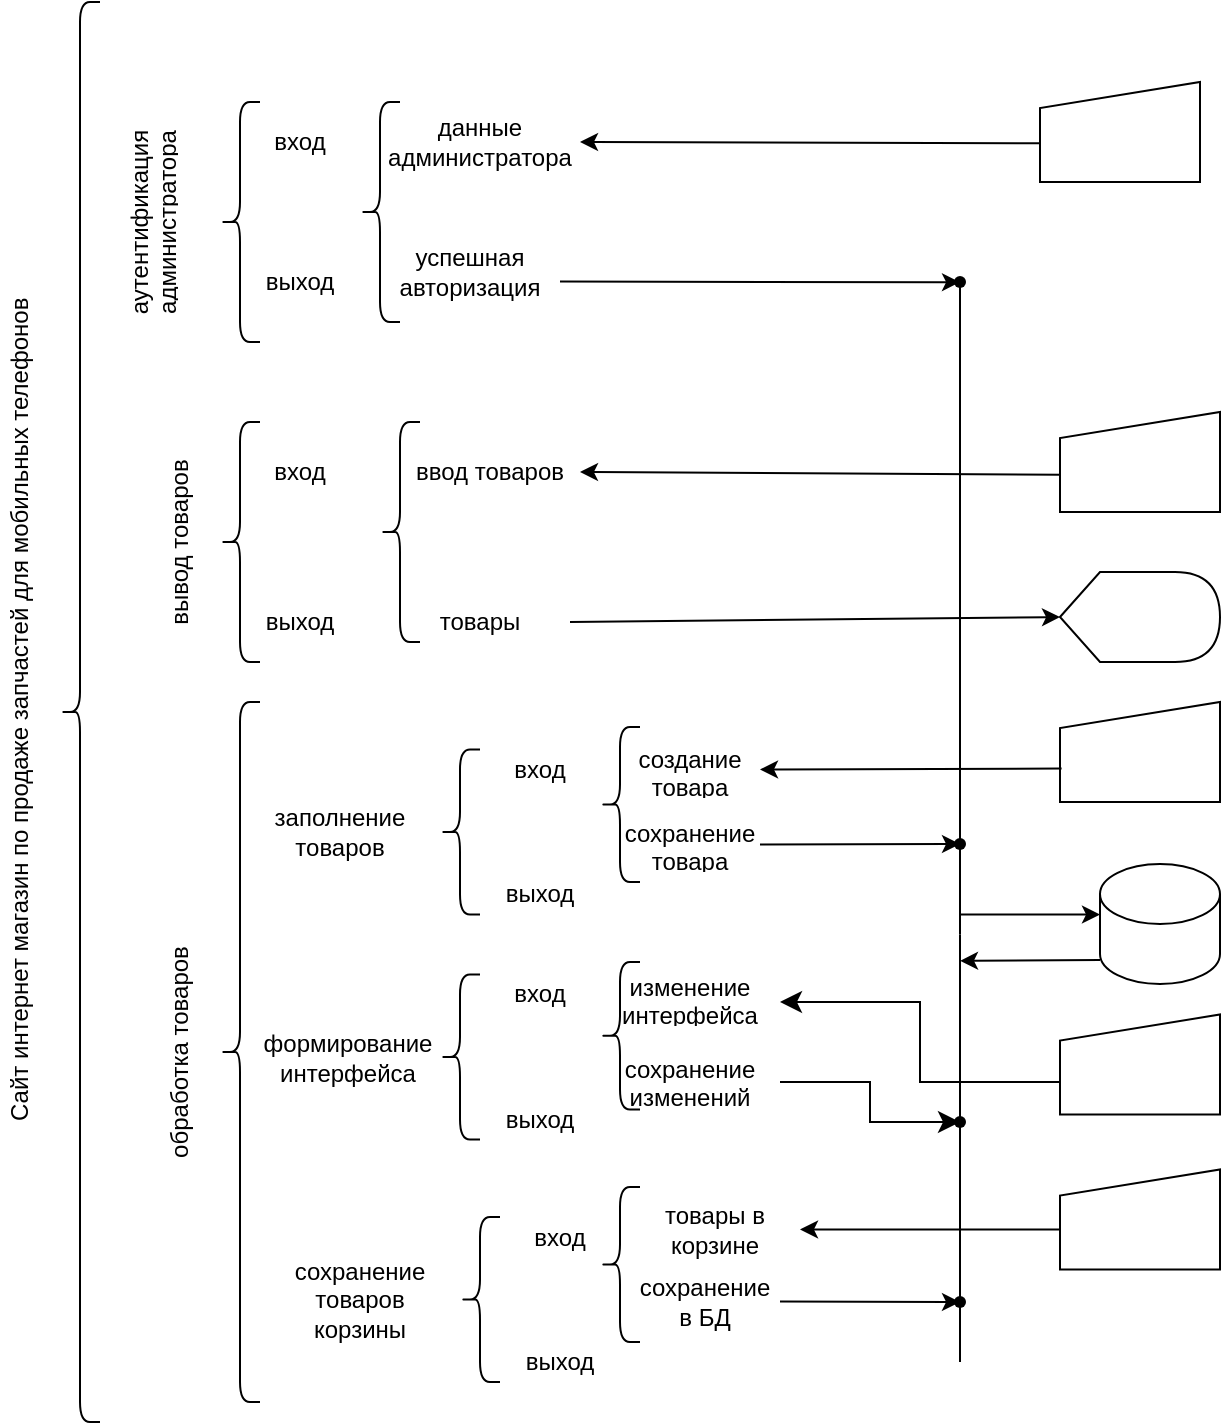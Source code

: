 <mxfile version="21.3.7" type="device">
  <diagram name="Страница 1" id="QwgWw719od37ShDcFggL">
    <mxGraphModel dx="1434" dy="749" grid="1" gridSize="10" guides="1" tooltips="1" connect="1" arrows="1" fold="1" page="1" pageScale="1" pageWidth="827" pageHeight="1169" math="0" shadow="0">
      <root>
        <mxCell id="0" />
        <mxCell id="1" parent="0" />
        <mxCell id="DYsotzT4l1oYbgpdPDOD-1" value="" style="shape=curlyBracket;whiteSpace=wrap;html=1;rounded=1;labelPosition=left;verticalLabelPosition=middle;align=right;verticalAlign=middle;" parent="1" vertex="1">
          <mxGeometry x="230" y="360" width="20" height="710" as="geometry" />
        </mxCell>
        <UserObject label="Сайт интернет магазин по продаже запчастей для мобильных&amp;nbsp;телефонов" placeholders="1" name="Variable" id="DYsotzT4l1oYbgpdPDOD-2">
          <mxCell style="text;html=1;strokeColor=none;fillColor=none;align=center;verticalAlign=middle;whiteSpace=wrap;overflow=hidden;rotation=270;" parent="1" vertex="1">
            <mxGeometry x="-10.62" y="703.13" width="441.25" height="20" as="geometry" />
          </mxCell>
        </UserObject>
        <UserObject label="обработка товаров" placeholders="1" name="Variable" id="DYsotzT4l1oYbgpdPDOD-3">
          <mxCell style="text;html=1;strokeColor=none;fillColor=none;align=center;verticalAlign=middle;whiteSpace=wrap;overflow=hidden;rotation=270;" parent="1" vertex="1">
            <mxGeometry x="230" y="875" width="120" height="20" as="geometry" />
          </mxCell>
        </UserObject>
        <mxCell id="DYsotzT4l1oYbgpdPDOD-5" value="" style="shape=curlyBracket;whiteSpace=wrap;html=1;rounded=1;labelPosition=left;verticalLabelPosition=middle;align=right;verticalAlign=middle;" parent="1" vertex="1">
          <mxGeometry x="310" y="410" width="20" height="120" as="geometry" />
        </mxCell>
        <mxCell id="DYsotzT4l1oYbgpdPDOD-6" value="" style="endArrow=classic;html=1;rounded=0;fontStyle=1;exitX=0.012;exitY=0.613;exitDx=0;exitDy=0;exitPerimeter=0;" parent="1" source="DYsotzT4l1oYbgpdPDOD-18" edge="1">
          <mxGeometry width="50" height="50" relative="1" as="geometry">
            <mxPoint x="700" y="430" as="sourcePoint" />
            <mxPoint x="490" y="430" as="targetPoint" />
          </mxGeometry>
        </mxCell>
        <UserObject label="вход" placeholders="1" name="Variable" id="DYsotzT4l1oYbgpdPDOD-7">
          <mxCell style="text;html=1;strokeColor=none;fillColor=none;align=center;verticalAlign=middle;whiteSpace=wrap;overflow=hidden;rotation=0;" parent="1" vertex="1">
            <mxGeometry x="320" y="420" width="60" height="20" as="geometry" />
          </mxCell>
        </UserObject>
        <UserObject label="выход" placeholders="1" name="Variable" id="DYsotzT4l1oYbgpdPDOD-9">
          <mxCell style="text;html=1;strokeColor=none;fillColor=none;align=center;verticalAlign=middle;whiteSpace=wrap;overflow=hidden;rotation=0;" parent="1" vertex="1">
            <mxGeometry x="320" y="490" width="60" height="20" as="geometry" />
          </mxCell>
        </UserObject>
        <mxCell id="DYsotzT4l1oYbgpdPDOD-18" value="" style="shape=manualInput;whiteSpace=wrap;html=1;rotation=0;size=13;" parent="1" vertex="1">
          <mxGeometry x="720" y="400" width="80" height="50" as="geometry" />
        </mxCell>
        <UserObject label="аутентификация администратора" placeholders="1" name="Variable" id="DYsotzT4l1oYbgpdPDOD-19">
          <mxCell style="text;html=1;strokeColor=none;fillColor=none;align=center;verticalAlign=middle;whiteSpace=wrap;overflow=hidden;rotation=270;" parent="1" vertex="1">
            <mxGeometry x="225" y="455" width="100" height="30" as="geometry" />
          </mxCell>
        </UserObject>
        <mxCell id="DYsotzT4l1oYbgpdPDOD-20" value="" style="endArrow=classic;html=1;rounded=0;" parent="1" edge="1">
          <mxGeometry width="50" height="50" relative="1" as="geometry">
            <mxPoint x="480" y="499.8" as="sourcePoint" />
            <mxPoint x="680" y="500.09" as="targetPoint" />
          </mxGeometry>
        </mxCell>
        <mxCell id="dDb404YOOiGicoCLXhCm-1" value="" style="shape=curlyBracket;whiteSpace=wrap;html=1;rounded=1;labelPosition=left;verticalLabelPosition=middle;align=right;verticalAlign=middle;" parent="1" vertex="1">
          <mxGeometry x="310" y="570" width="20" height="120" as="geometry" />
        </mxCell>
        <UserObject label="вход" placeholders="1" name="Variable" id="dDb404YOOiGicoCLXhCm-3">
          <mxCell style="text;html=1;strokeColor=none;fillColor=none;align=center;verticalAlign=middle;whiteSpace=wrap;overflow=hidden;rotation=0;" parent="1" vertex="1">
            <mxGeometry x="320" y="585" width="60" height="20" as="geometry" />
          </mxCell>
        </UserObject>
        <UserObject label="выход" placeholders="1" name="Variable" id="dDb404YOOiGicoCLXhCm-4">
          <mxCell style="text;html=1;strokeColor=none;fillColor=none;align=center;verticalAlign=middle;whiteSpace=wrap;overflow=hidden;rotation=0;" parent="1" vertex="1">
            <mxGeometry x="320" y="660" width="60" height="20" as="geometry" />
          </mxCell>
        </UserObject>
        <mxCell id="dDb404YOOiGicoCLXhCm-5" value="" style="shape=curlyBracket;whiteSpace=wrap;html=1;rounded=1;labelPosition=left;verticalLabelPosition=middle;align=right;verticalAlign=middle;" parent="1" vertex="1">
          <mxGeometry x="380" y="410" width="20" height="110" as="geometry" />
        </mxCell>
        <UserObject label="данные администратора" placeholders="1" name="Variable" id="dDb404YOOiGicoCLXhCm-6">
          <mxCell style="text;html=1;strokeColor=none;fillColor=none;align=center;verticalAlign=middle;whiteSpace=wrap;overflow=hidden;rotation=0;" parent="1" vertex="1">
            <mxGeometry x="390" y="410" width="100" height="40" as="geometry" />
          </mxCell>
        </UserObject>
        <UserObject label="вывод товаров" placeholders="1" name="Variable" id="dDb404YOOiGicoCLXhCm-7">
          <mxCell style="text;html=1;strokeColor=none;fillColor=none;align=center;verticalAlign=middle;whiteSpace=wrap;overflow=hidden;rotation=270;" parent="1" vertex="1">
            <mxGeometry x="230" y="620" width="120" height="20" as="geometry" />
          </mxCell>
        </UserObject>
        <mxCell id="dDb404YOOiGicoCLXhCm-8" value="" style="shape=curlyBracket;whiteSpace=wrap;html=1;rounded=1;labelPosition=left;verticalLabelPosition=middle;align=right;verticalAlign=middle;" parent="1" vertex="1">
          <mxGeometry x="310" y="710" width="20" height="350" as="geometry" />
        </mxCell>
        <mxCell id="dDb404YOOiGicoCLXhCm-9" value="заполнение товаров" style="text;html=1;strokeColor=none;fillColor=none;align=center;verticalAlign=middle;whiteSpace=wrap;rounded=0;" parent="1" vertex="1">
          <mxGeometry x="330" y="760" width="80" height="30" as="geometry" />
        </mxCell>
        <mxCell id="dDb404YOOiGicoCLXhCm-10" value="формирование интерфейса" style="text;html=1;strokeColor=none;fillColor=none;align=center;verticalAlign=middle;whiteSpace=wrap;rounded=0;" parent="1" vertex="1">
          <mxGeometry x="334" y="872.5" width="80" height="30" as="geometry" />
        </mxCell>
        <mxCell id="dDb404YOOiGicoCLXhCm-11" value="сохранение товаров корзины" style="text;html=1;strokeColor=none;fillColor=none;align=center;verticalAlign=middle;whiteSpace=wrap;rounded=0;" parent="1" vertex="1">
          <mxGeometry x="340" y="993.75" width="80" height="30" as="geometry" />
        </mxCell>
        <UserObject label="успешная авторизация" placeholders="1" name="Variable" id="dDb404YOOiGicoCLXhCm-12">
          <mxCell style="text;html=1;strokeColor=none;fillColor=none;align=center;verticalAlign=middle;whiteSpace=wrap;overflow=hidden;rotation=0;" parent="1" vertex="1">
            <mxGeometry x="390" y="470" width="90" height="50" as="geometry" />
          </mxCell>
        </UserObject>
        <mxCell id="dDb404YOOiGicoCLXhCm-13" value="" style="shape=curlyBracket;whiteSpace=wrap;html=1;rounded=1;labelPosition=left;verticalLabelPosition=middle;align=right;verticalAlign=middle;" parent="1" vertex="1">
          <mxGeometry x="390" y="570" width="20" height="110" as="geometry" />
        </mxCell>
        <UserObject label="ввод товаров" placeholders="1" name="Variable" id="dDb404YOOiGicoCLXhCm-16">
          <mxCell style="text;html=1;strokeColor=none;fillColor=none;align=center;verticalAlign=middle;whiteSpace=wrap;overflow=hidden;rotation=0;" parent="1" vertex="1">
            <mxGeometry x="400" y="575" width="90" height="40" as="geometry" />
          </mxCell>
        </UserObject>
        <mxCell id="dDb404YOOiGicoCLXhCm-17" value="" style="endArrow=classic;html=1;rounded=0;entryX=1;entryY=0.5;entryDx=0;entryDy=0;exitX=0.01;exitY=0.628;exitDx=0;exitDy=0;exitPerimeter=0;" parent="1" source="dDb404YOOiGicoCLXhCm-18" target="dDb404YOOiGicoCLXhCm-16" edge="1">
          <mxGeometry width="50" height="50" relative="1" as="geometry">
            <mxPoint x="690" y="599.5" as="sourcePoint" />
            <mxPoint x="510" y="599.5" as="targetPoint" />
          </mxGeometry>
        </mxCell>
        <mxCell id="dDb404YOOiGicoCLXhCm-18" value="" style="shape=manualInput;whiteSpace=wrap;html=1;rotation=0;size=13;" parent="1" vertex="1">
          <mxGeometry x="730" y="565" width="80" height="50" as="geometry" />
        </mxCell>
        <UserObject label="товары" placeholders="1" name="Variable" id="dDb404YOOiGicoCLXhCm-19">
          <mxCell style="text;html=1;strokeColor=none;fillColor=none;align=center;verticalAlign=middle;whiteSpace=wrap;overflow=hidden;rotation=0;" parent="1" vertex="1">
            <mxGeometry x="395" y="650" width="90" height="40" as="geometry" />
          </mxCell>
        </UserObject>
        <mxCell id="dDb404YOOiGicoCLXhCm-21" value="" style="shape=curlyBracket;whiteSpace=wrap;html=1;rounded=1;labelPosition=left;verticalLabelPosition=middle;align=right;verticalAlign=middle;" parent="1" vertex="1">
          <mxGeometry x="430" y="967.5" width="20" height="82.5" as="geometry" />
        </mxCell>
        <UserObject label="вход" placeholders="1" name="Variable" id="dDb404YOOiGicoCLXhCm-22">
          <mxCell style="text;html=1;strokeColor=none;fillColor=none;align=center;verticalAlign=middle;whiteSpace=wrap;overflow=hidden;rotation=0;" parent="1" vertex="1">
            <mxGeometry x="450" y="967.5" width="60" height="20" as="geometry" />
          </mxCell>
        </UserObject>
        <UserObject label="выход" placeholders="1" name="Variable" id="dDb404YOOiGicoCLXhCm-23">
          <mxCell style="text;html=1;strokeColor=none;fillColor=none;align=center;verticalAlign=middle;whiteSpace=wrap;overflow=hidden;rotation=0;" parent="1" vertex="1">
            <mxGeometry x="450" y="1030" width="60" height="20" as="geometry" />
          </mxCell>
        </UserObject>
        <mxCell id="dDb404YOOiGicoCLXhCm-31" value="" style="shape=curlyBracket;whiteSpace=wrap;html=1;rounded=1;labelPosition=left;verticalLabelPosition=middle;align=right;verticalAlign=middle;" parent="1" vertex="1">
          <mxGeometry x="420" y="846.25" width="20" height="82.5" as="geometry" />
        </mxCell>
        <UserObject label="вход" placeholders="1" name="Variable" id="dDb404YOOiGicoCLXhCm-32">
          <mxCell style="text;html=1;strokeColor=none;fillColor=none;align=center;verticalAlign=middle;whiteSpace=wrap;overflow=hidden;rotation=0;" parent="1" vertex="1">
            <mxGeometry x="440" y="846.25" width="60" height="20" as="geometry" />
          </mxCell>
        </UserObject>
        <UserObject label="выход" placeholders="1" name="Variable" id="dDb404YOOiGicoCLXhCm-33">
          <mxCell style="text;html=1;strokeColor=none;fillColor=none;align=center;verticalAlign=middle;whiteSpace=wrap;overflow=hidden;rotation=0;" parent="1" vertex="1">
            <mxGeometry x="440" y="908.75" width="60" height="20" as="geometry" />
          </mxCell>
        </UserObject>
        <mxCell id="dDb404YOOiGicoCLXhCm-34" value="" style="shape=curlyBracket;whiteSpace=wrap;html=1;rounded=1;labelPosition=left;verticalLabelPosition=middle;align=right;verticalAlign=middle;" parent="1" vertex="1">
          <mxGeometry x="420" y="733.75" width="20" height="82.5" as="geometry" />
        </mxCell>
        <UserObject label="вход" placeholders="1" name="Variable" id="dDb404YOOiGicoCLXhCm-35">
          <mxCell style="text;html=1;strokeColor=none;fillColor=none;align=center;verticalAlign=middle;whiteSpace=wrap;overflow=hidden;rotation=0;" parent="1" vertex="1">
            <mxGeometry x="440" y="733.75" width="60" height="20" as="geometry" />
          </mxCell>
        </UserObject>
        <UserObject label="выход" placeholders="1" name="Variable" id="dDb404YOOiGicoCLXhCm-36">
          <mxCell style="text;html=1;strokeColor=none;fillColor=none;align=center;verticalAlign=middle;whiteSpace=wrap;overflow=hidden;rotation=0;" parent="1" vertex="1">
            <mxGeometry x="440" y="796.25" width="60" height="20" as="geometry" />
          </mxCell>
        </UserObject>
        <mxCell id="dDb404YOOiGicoCLXhCm-37" value="" style="endArrow=none;html=1;rounded=0;" parent="1" source="dDb404YOOiGicoCLXhCm-53" edge="1">
          <mxGeometry width="50" height="50" relative="1" as="geometry">
            <mxPoint x="680" y="1040" as="sourcePoint" />
            <mxPoint x="680" y="500" as="targetPoint" />
          </mxGeometry>
        </mxCell>
        <mxCell id="dDb404YOOiGicoCLXhCm-39" value="" style="endArrow=classic;html=1;rounded=0;" parent="1" target="dDb404YOOiGicoCLXhCm-80" edge="1">
          <mxGeometry width="50" height="50" relative="1" as="geometry">
            <mxPoint x="590" y="1009.71" as="sourcePoint" />
            <mxPoint x="680" y="1010" as="targetPoint" />
          </mxGeometry>
        </mxCell>
        <mxCell id="dDb404YOOiGicoCLXhCm-41" value="" style="shape=display;whiteSpace=wrap;html=1;" parent="1" vertex="1">
          <mxGeometry x="730" y="645" width="80" height="45" as="geometry" />
        </mxCell>
        <UserObject label="сохранение в БД" placeholders="1" name="Variable" id="dDb404YOOiGicoCLXhCm-42">
          <mxCell style="text;html=1;strokeColor=none;fillColor=none;align=center;verticalAlign=middle;whiteSpace=wrap;overflow=hidden;rotation=0;" parent="1" vertex="1">
            <mxGeometry x="515" y="990" width="75" height="40" as="geometry" />
          </mxCell>
        </UserObject>
        <mxCell id="dDb404YOOiGicoCLXhCm-43" value="" style="endArrow=classic;html=1;rounded=0;exitX=1;exitY=0.5;exitDx=0;exitDy=0;entryX=0;entryY=0.5;entryDx=0;entryDy=0;entryPerimeter=0;" parent="1" source="dDb404YOOiGicoCLXhCm-19" target="dDb404YOOiGicoCLXhCm-41" edge="1">
          <mxGeometry width="50" height="50" relative="1" as="geometry">
            <mxPoint x="560" y="710" as="sourcePoint" />
            <mxPoint x="710" y="668" as="targetPoint" />
          </mxGeometry>
        </mxCell>
        <mxCell id="dDb404YOOiGicoCLXhCm-47" value="" style="shape=cylinder3;whiteSpace=wrap;html=1;boundedLbl=1;backgroundOutline=1;size=15;" parent="1" vertex="1">
          <mxGeometry x="750" y="791" width="60" height="60" as="geometry" />
        </mxCell>
        <mxCell id="dDb404YOOiGicoCLXhCm-48" value="" style="endArrow=classic;html=1;rounded=0;" parent="1" edge="1">
          <mxGeometry width="50" height="50" relative="1" as="geometry">
            <mxPoint x="680" y="816.25" as="sourcePoint" />
            <mxPoint x="750" y="816.25" as="targetPoint" />
          </mxGeometry>
        </mxCell>
        <mxCell id="dDb404YOOiGicoCLXhCm-49" value="" style="shape=curlyBracket;whiteSpace=wrap;html=1;rounded=1;labelPosition=left;verticalLabelPosition=middle;align=right;verticalAlign=middle;" parent="1" vertex="1">
          <mxGeometry x="500" y="722.5" width="20" height="77.5" as="geometry" />
        </mxCell>
        <UserObject label="создание товара" placeholders="1" name="Variable" id="dDb404YOOiGicoCLXhCm-50">
          <mxCell style="text;html=1;strokeColor=none;fillColor=none;align=center;verticalAlign=middle;whiteSpace=wrap;overflow=hidden;rotation=0;" parent="1" vertex="1">
            <mxGeometry x="510" y="728.75" width="70" height="30" as="geometry" />
          </mxCell>
        </UserObject>
        <mxCell id="dDb404YOOiGicoCLXhCm-54" value="" style="endArrow=none;html=1;rounded=0;" parent="1" target="dDb404YOOiGicoCLXhCm-53" edge="1">
          <mxGeometry width="50" height="50" relative="1" as="geometry">
            <mxPoint x="680" y="826.25" as="sourcePoint" />
            <mxPoint x="680" y="500" as="targetPoint" />
          </mxGeometry>
        </mxCell>
        <mxCell id="dDb404YOOiGicoCLXhCm-53" value="" style="shape=waypoint;sketch=0;fillStyle=solid;size=6;pointerEvents=1;points=[];fillColor=none;resizable=0;rotatable=0;perimeter=centerPerimeter;snapToPoint=1;" parent="1" vertex="1">
          <mxGeometry x="670" y="490" width="20" height="20" as="geometry" />
        </mxCell>
        <mxCell id="dDb404YOOiGicoCLXhCm-59" value="" style="endArrow=none;html=1;rounded=0;" parent="1" edge="1">
          <mxGeometry width="50" height="50" relative="1" as="geometry">
            <mxPoint x="680" y="1040" as="sourcePoint" />
            <mxPoint x="680" y="826.25" as="targetPoint" />
          </mxGeometry>
        </mxCell>
        <mxCell id="dDb404YOOiGicoCLXhCm-60" value="" style="shape=manualInput;whiteSpace=wrap;html=1;rotation=0;size=13;" parent="1" vertex="1">
          <mxGeometry x="730" y="710" width="80" height="50" as="geometry" />
        </mxCell>
        <mxCell id="dDb404YOOiGicoCLXhCm-62" value="" style="endArrow=classic;html=1;rounded=0;entryX=1;entryY=0.5;entryDx=0;entryDy=0;exitX=0.01;exitY=0.666;exitDx=0;exitDy=0;exitPerimeter=0;" parent="1" source="dDb404YOOiGicoCLXhCm-60" target="dDb404YOOiGicoCLXhCm-50" edge="1">
          <mxGeometry width="50" height="50" relative="1" as="geometry">
            <mxPoint x="700" y="744" as="sourcePoint" />
            <mxPoint x="720" y="750" as="targetPoint" />
          </mxGeometry>
        </mxCell>
        <UserObject label="сохранение товара" placeholders="1" name="Variable" id="dDb404YOOiGicoCLXhCm-63">
          <mxCell style="text;html=1;strokeColor=none;fillColor=none;align=center;verticalAlign=middle;whiteSpace=wrap;overflow=hidden;rotation=0;" parent="1" vertex="1">
            <mxGeometry x="510" y="766.25" width="70" height="30" as="geometry" />
          </mxCell>
        </UserObject>
        <mxCell id="dDb404YOOiGicoCLXhCm-64" value="" style="endArrow=classic;html=1;rounded=0;exitX=1;exitY=0.5;exitDx=0;exitDy=0;" parent="1" source="dDb404YOOiGicoCLXhCm-63" target="dDb404YOOiGicoCLXhCm-79" edge="1">
          <mxGeometry width="50" height="50" relative="1" as="geometry">
            <mxPoint x="630" y="850" as="sourcePoint" />
            <mxPoint x="680" y="781" as="targetPoint" />
          </mxGeometry>
        </mxCell>
        <mxCell id="dDb404YOOiGicoCLXhCm-65" value="" style="shape=manualInput;whiteSpace=wrap;html=1;rotation=0;size=13;" parent="1" vertex="1">
          <mxGeometry x="730" y="866.25" width="80" height="50" as="geometry" />
        </mxCell>
        <mxCell id="dDb404YOOiGicoCLXhCm-66" value="" style="shape=curlyBracket;whiteSpace=wrap;html=1;rounded=1;labelPosition=left;verticalLabelPosition=middle;align=right;verticalAlign=middle;" parent="1" vertex="1">
          <mxGeometry x="500" y="840" width="20" height="73.75" as="geometry" />
        </mxCell>
        <UserObject label="изменение интерфейса" placeholders="1" name="Variable" id="dDb404YOOiGicoCLXhCm-67">
          <mxCell style="text;html=1;strokeColor=none;fillColor=none;align=center;verticalAlign=middle;whiteSpace=wrap;overflow=hidden;rotation=0;" parent="1" vertex="1">
            <mxGeometry x="510" y="842.5" width="70" height="30" as="geometry" />
          </mxCell>
        </UserObject>
        <UserObject label="сохранение изменений" placeholders="1" name="Variable" id="dDb404YOOiGicoCLXhCm-68">
          <mxCell style="text;html=1;strokeColor=none;fillColor=none;align=center;verticalAlign=middle;whiteSpace=wrap;overflow=hidden;rotation=0;" parent="1" vertex="1">
            <mxGeometry x="510" y="883.75" width="70" height="30" as="geometry" />
          </mxCell>
        </UserObject>
        <mxCell id="dDb404YOOiGicoCLXhCm-74" value="" style="edgeStyle=elbowEdgeStyle;elbow=horizontal;endArrow=classic;html=1;curved=0;rounded=0;endSize=8;startSize=8;exitX=0;exitY=0.675;exitDx=0;exitDy=0;exitPerimeter=0;" parent="1" source="dDb404YOOiGicoCLXhCm-65" edge="1">
          <mxGeometry width="50" height="50" relative="1" as="geometry">
            <mxPoint x="630" y="930" as="sourcePoint" />
            <mxPoint x="590" y="860" as="targetPoint" />
          </mxGeometry>
        </mxCell>
        <mxCell id="dDb404YOOiGicoCLXhCm-75" value="" style="edgeStyle=elbowEdgeStyle;elbow=horizontal;endArrow=classic;html=1;curved=0;rounded=0;endSize=8;startSize=8;" parent="1" target="dDb404YOOiGicoCLXhCm-81" edge="1">
          <mxGeometry width="50" height="50" relative="1" as="geometry">
            <mxPoint x="590" y="900" as="sourcePoint" />
            <mxPoint x="680" y="920" as="targetPoint" />
          </mxGeometry>
        </mxCell>
        <mxCell id="dDb404YOOiGicoCLXhCm-76" value="" style="shape=curlyBracket;whiteSpace=wrap;html=1;rounded=1;labelPosition=left;verticalLabelPosition=middle;align=right;verticalAlign=middle;" parent="1" vertex="1">
          <mxGeometry x="500" y="952.5" width="20" height="77.5" as="geometry" />
        </mxCell>
        <mxCell id="dDb404YOOiGicoCLXhCm-79" value="" style="shape=waypoint;sketch=0;fillStyle=solid;size=6;pointerEvents=1;points=[];fillColor=none;resizable=0;rotatable=0;perimeter=centerPerimeter;snapToPoint=1;" parent="1" vertex="1">
          <mxGeometry x="670" y="771" width="20" height="20" as="geometry" />
        </mxCell>
        <mxCell id="dDb404YOOiGicoCLXhCm-80" value="" style="shape=waypoint;sketch=0;fillStyle=solid;size=6;pointerEvents=1;points=[];fillColor=none;resizable=0;rotatable=0;perimeter=centerPerimeter;snapToPoint=1;" parent="1" vertex="1">
          <mxGeometry x="670" y="1000" width="20" height="20" as="geometry" />
        </mxCell>
        <mxCell id="dDb404YOOiGicoCLXhCm-81" value="" style="shape=waypoint;sketch=0;fillStyle=solid;size=6;pointerEvents=1;points=[];fillColor=none;resizable=0;rotatable=0;perimeter=centerPerimeter;snapToPoint=1;" parent="1" vertex="1">
          <mxGeometry x="670" y="910" width="20" height="20" as="geometry" />
        </mxCell>
        <UserObject label="товары в корзине" placeholders="1" name="Variable" id="dDb404YOOiGicoCLXhCm-82">
          <mxCell style="text;html=1;strokeColor=none;fillColor=none;align=center;verticalAlign=middle;whiteSpace=wrap;overflow=hidden;rotation=0;" parent="1" vertex="1">
            <mxGeometry x="515" y="953.75" width="85" height="40" as="geometry" />
          </mxCell>
        </UserObject>
        <mxCell id="dDb404YOOiGicoCLXhCm-83" value="" style="shape=manualInput;whiteSpace=wrap;html=1;rotation=0;size=13;" parent="1" vertex="1">
          <mxGeometry x="730" y="943.75" width="80" height="50" as="geometry" />
        </mxCell>
        <mxCell id="dDb404YOOiGicoCLXhCm-84" value="" style="endArrow=classic;html=1;rounded=0;entryX=1;entryY=0.5;entryDx=0;entryDy=0;exitX=0;exitY=0.6;exitDx=0;exitDy=0;exitPerimeter=0;" parent="1" source="dDb404YOOiGicoCLXhCm-83" target="dDb404YOOiGicoCLXhCm-82" edge="1">
          <mxGeometry width="50" height="50" relative="1" as="geometry">
            <mxPoint x="720" y="974" as="sourcePoint" />
            <mxPoint x="670" y="960" as="targetPoint" />
          </mxGeometry>
        </mxCell>
        <mxCell id="dDb404YOOiGicoCLXhCm-88" value="" style="endArrow=classic;html=1;rounded=0;" parent="1" edge="1">
          <mxGeometry width="50" height="50" relative="1" as="geometry">
            <mxPoint x="750" y="839" as="sourcePoint" />
            <mxPoint x="680" y="839.43" as="targetPoint" />
          </mxGeometry>
        </mxCell>
      </root>
    </mxGraphModel>
  </diagram>
</mxfile>
